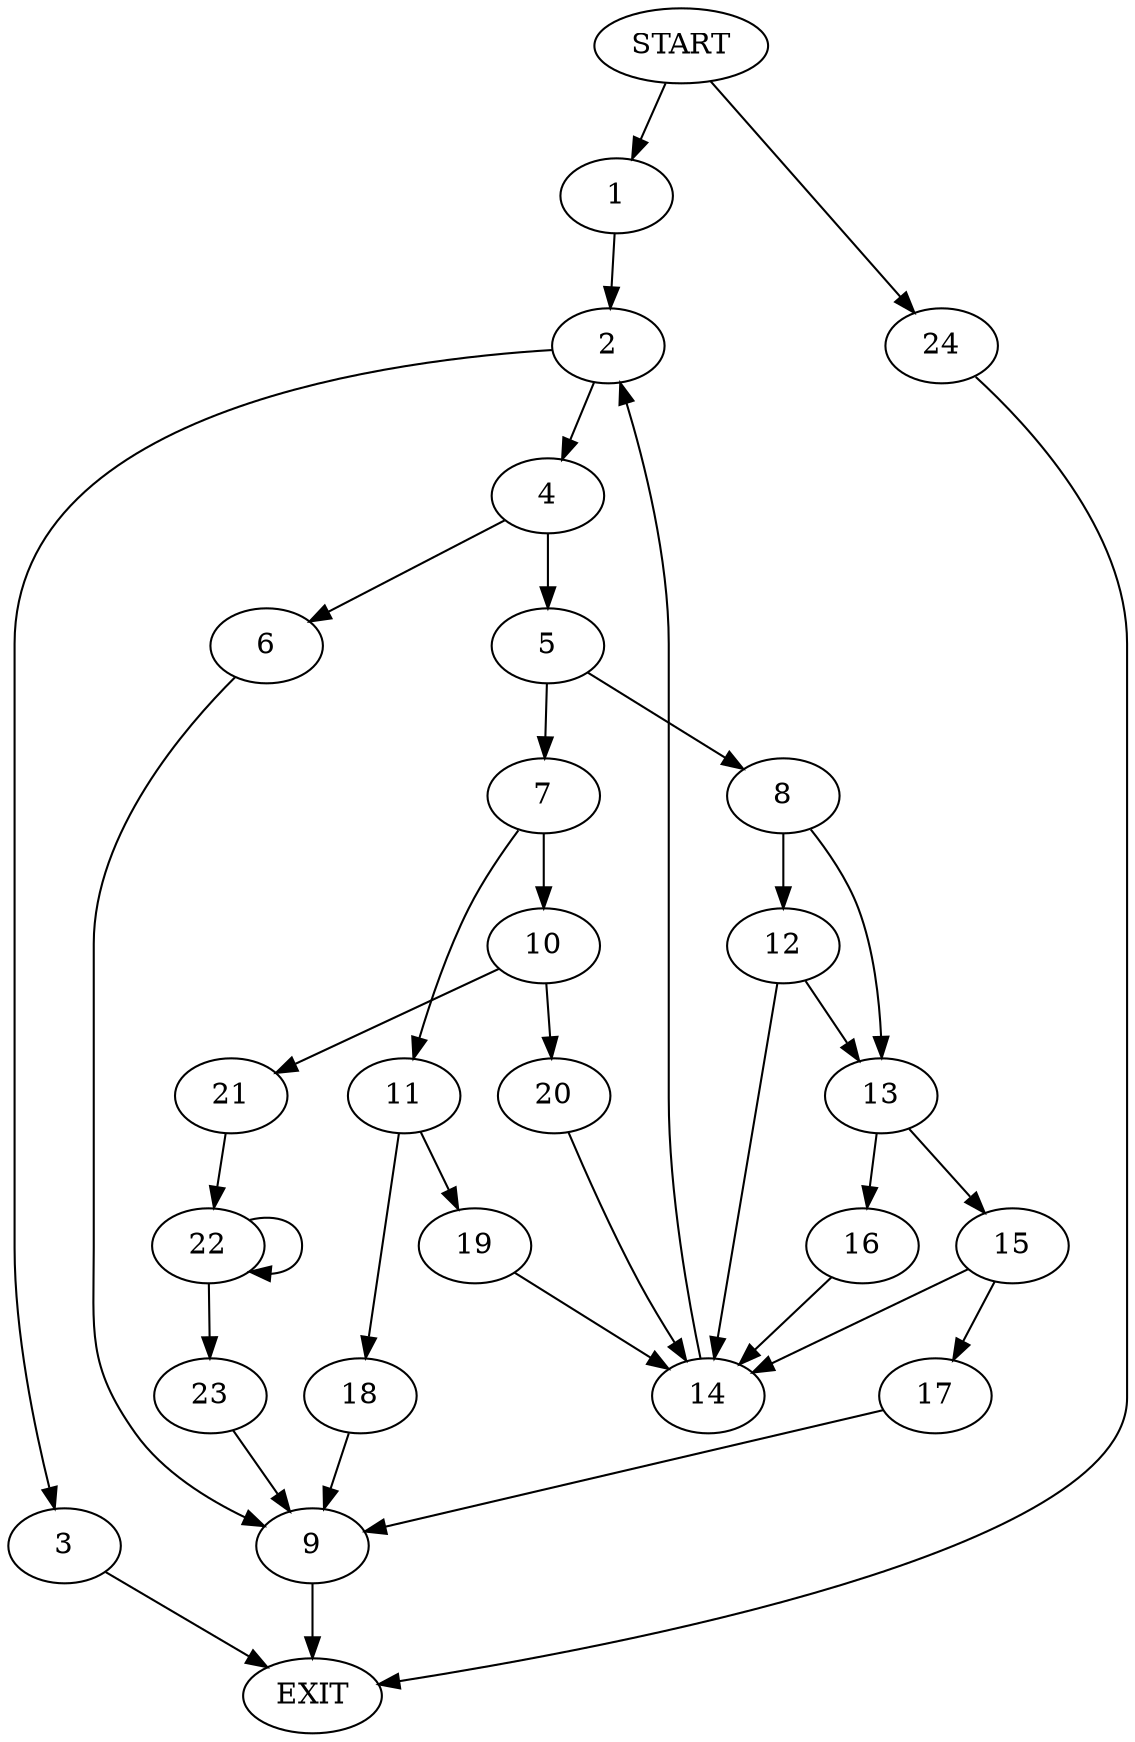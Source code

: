 digraph {
0 [label="START"]
25 [label="EXIT"]
0 -> 1
1 -> 2
2 -> 3
2 -> 4
3 -> 25
4 -> 5
4 -> 6
5 -> 7
5 -> 8
6 -> 9
9 -> 25
7 -> 10
7 -> 11
8 -> 12
8 -> 13
12 -> 14
12 -> 13
13 -> 15
13 -> 16
14 -> 2
15 -> 14
15 -> 17
16 -> 14
17 -> 9
11 -> 18
11 -> 19
10 -> 20
10 -> 21
18 -> 9
19 -> 14
21 -> 22
20 -> 14
22 -> 22
22 -> 23
23 -> 9
0 -> 24
24 -> 25
}
